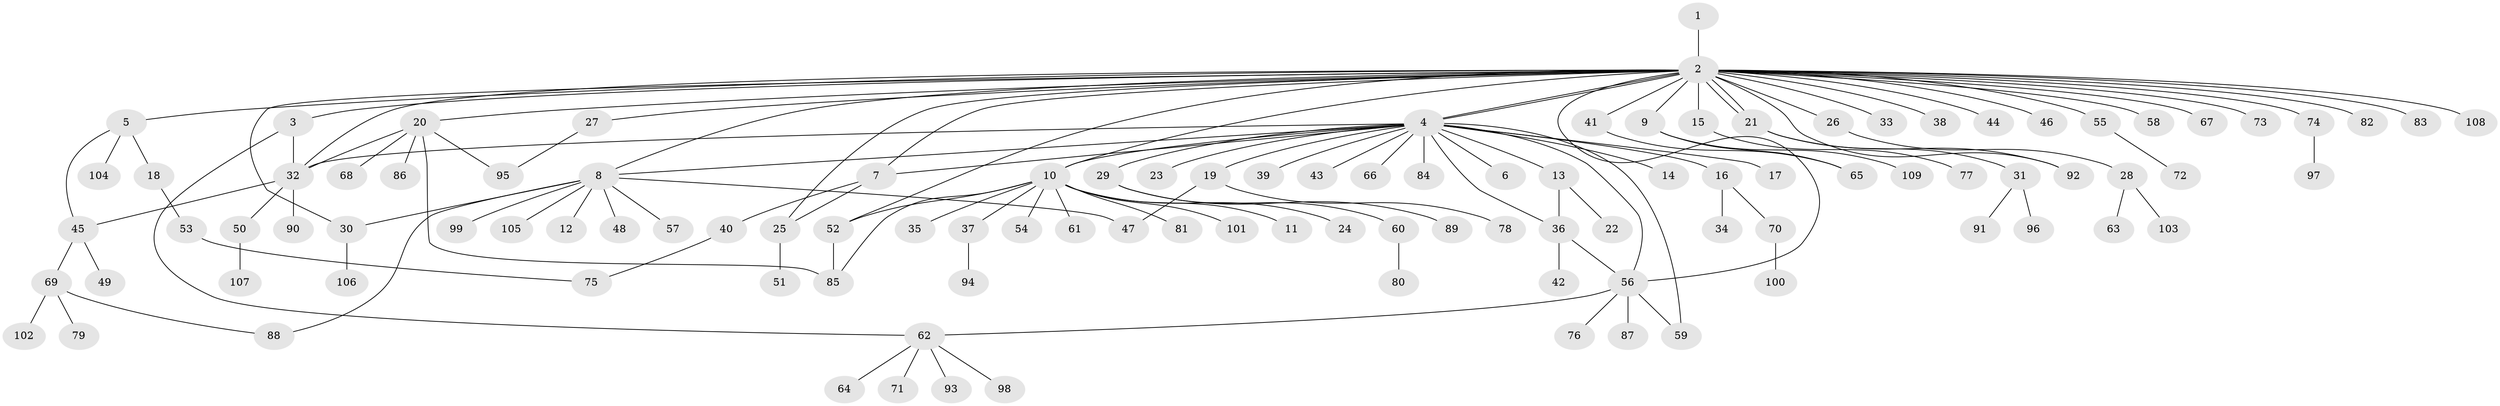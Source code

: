 // Generated by graph-tools (version 1.1) at 2025/14/03/09/25 04:14:21]
// undirected, 109 vertices, 133 edges
graph export_dot {
graph [start="1"]
  node [color=gray90,style=filled];
  1;
  2;
  3;
  4;
  5;
  6;
  7;
  8;
  9;
  10;
  11;
  12;
  13;
  14;
  15;
  16;
  17;
  18;
  19;
  20;
  21;
  22;
  23;
  24;
  25;
  26;
  27;
  28;
  29;
  30;
  31;
  32;
  33;
  34;
  35;
  36;
  37;
  38;
  39;
  40;
  41;
  42;
  43;
  44;
  45;
  46;
  47;
  48;
  49;
  50;
  51;
  52;
  53;
  54;
  55;
  56;
  57;
  58;
  59;
  60;
  61;
  62;
  63;
  64;
  65;
  66;
  67;
  68;
  69;
  70;
  71;
  72;
  73;
  74;
  75;
  76;
  77;
  78;
  79;
  80;
  81;
  82;
  83;
  84;
  85;
  86;
  87;
  88;
  89;
  90;
  91;
  92;
  93;
  94;
  95;
  96;
  97;
  98;
  99;
  100;
  101;
  102;
  103;
  104;
  105;
  106;
  107;
  108;
  109;
  1 -- 2;
  2 -- 3;
  2 -- 4;
  2 -- 4;
  2 -- 5;
  2 -- 7;
  2 -- 8;
  2 -- 9;
  2 -- 10;
  2 -- 15;
  2 -- 20;
  2 -- 21;
  2 -- 21;
  2 -- 25;
  2 -- 26;
  2 -- 27;
  2 -- 30;
  2 -- 32;
  2 -- 33;
  2 -- 38;
  2 -- 41;
  2 -- 44;
  2 -- 46;
  2 -- 52;
  2 -- 55;
  2 -- 56;
  2 -- 58;
  2 -- 67;
  2 -- 73;
  2 -- 74;
  2 -- 82;
  2 -- 83;
  2 -- 92;
  2 -- 108;
  3 -- 32;
  3 -- 62;
  4 -- 6;
  4 -- 7;
  4 -- 8;
  4 -- 10;
  4 -- 13;
  4 -- 14;
  4 -- 16;
  4 -- 17;
  4 -- 19;
  4 -- 23;
  4 -- 29;
  4 -- 32;
  4 -- 36;
  4 -- 39;
  4 -- 43;
  4 -- 56;
  4 -- 59;
  4 -- 66;
  4 -- 84;
  5 -- 18;
  5 -- 45;
  5 -- 104;
  7 -- 25;
  7 -- 40;
  8 -- 12;
  8 -- 30;
  8 -- 47;
  8 -- 48;
  8 -- 57;
  8 -- 88;
  8 -- 99;
  8 -- 105;
  9 -- 65;
  9 -- 109;
  10 -- 11;
  10 -- 24;
  10 -- 35;
  10 -- 37;
  10 -- 52;
  10 -- 54;
  10 -- 61;
  10 -- 81;
  10 -- 85;
  10 -- 101;
  13 -- 22;
  13 -- 36;
  15 -- 77;
  16 -- 34;
  16 -- 70;
  18 -- 53;
  19 -- 47;
  19 -- 78;
  20 -- 32;
  20 -- 68;
  20 -- 85;
  20 -- 86;
  20 -- 95;
  21 -- 31;
  21 -- 92;
  25 -- 51;
  26 -- 28;
  27 -- 95;
  28 -- 63;
  28 -- 103;
  29 -- 60;
  29 -- 89;
  30 -- 106;
  31 -- 91;
  31 -- 96;
  32 -- 45;
  32 -- 50;
  32 -- 90;
  36 -- 42;
  36 -- 56;
  37 -- 94;
  40 -- 75;
  41 -- 65;
  45 -- 49;
  45 -- 69;
  50 -- 107;
  52 -- 85;
  53 -- 75;
  55 -- 72;
  56 -- 59;
  56 -- 62;
  56 -- 76;
  56 -- 87;
  60 -- 80;
  62 -- 64;
  62 -- 71;
  62 -- 93;
  62 -- 98;
  69 -- 79;
  69 -- 88;
  69 -- 102;
  70 -- 100;
  74 -- 97;
}
